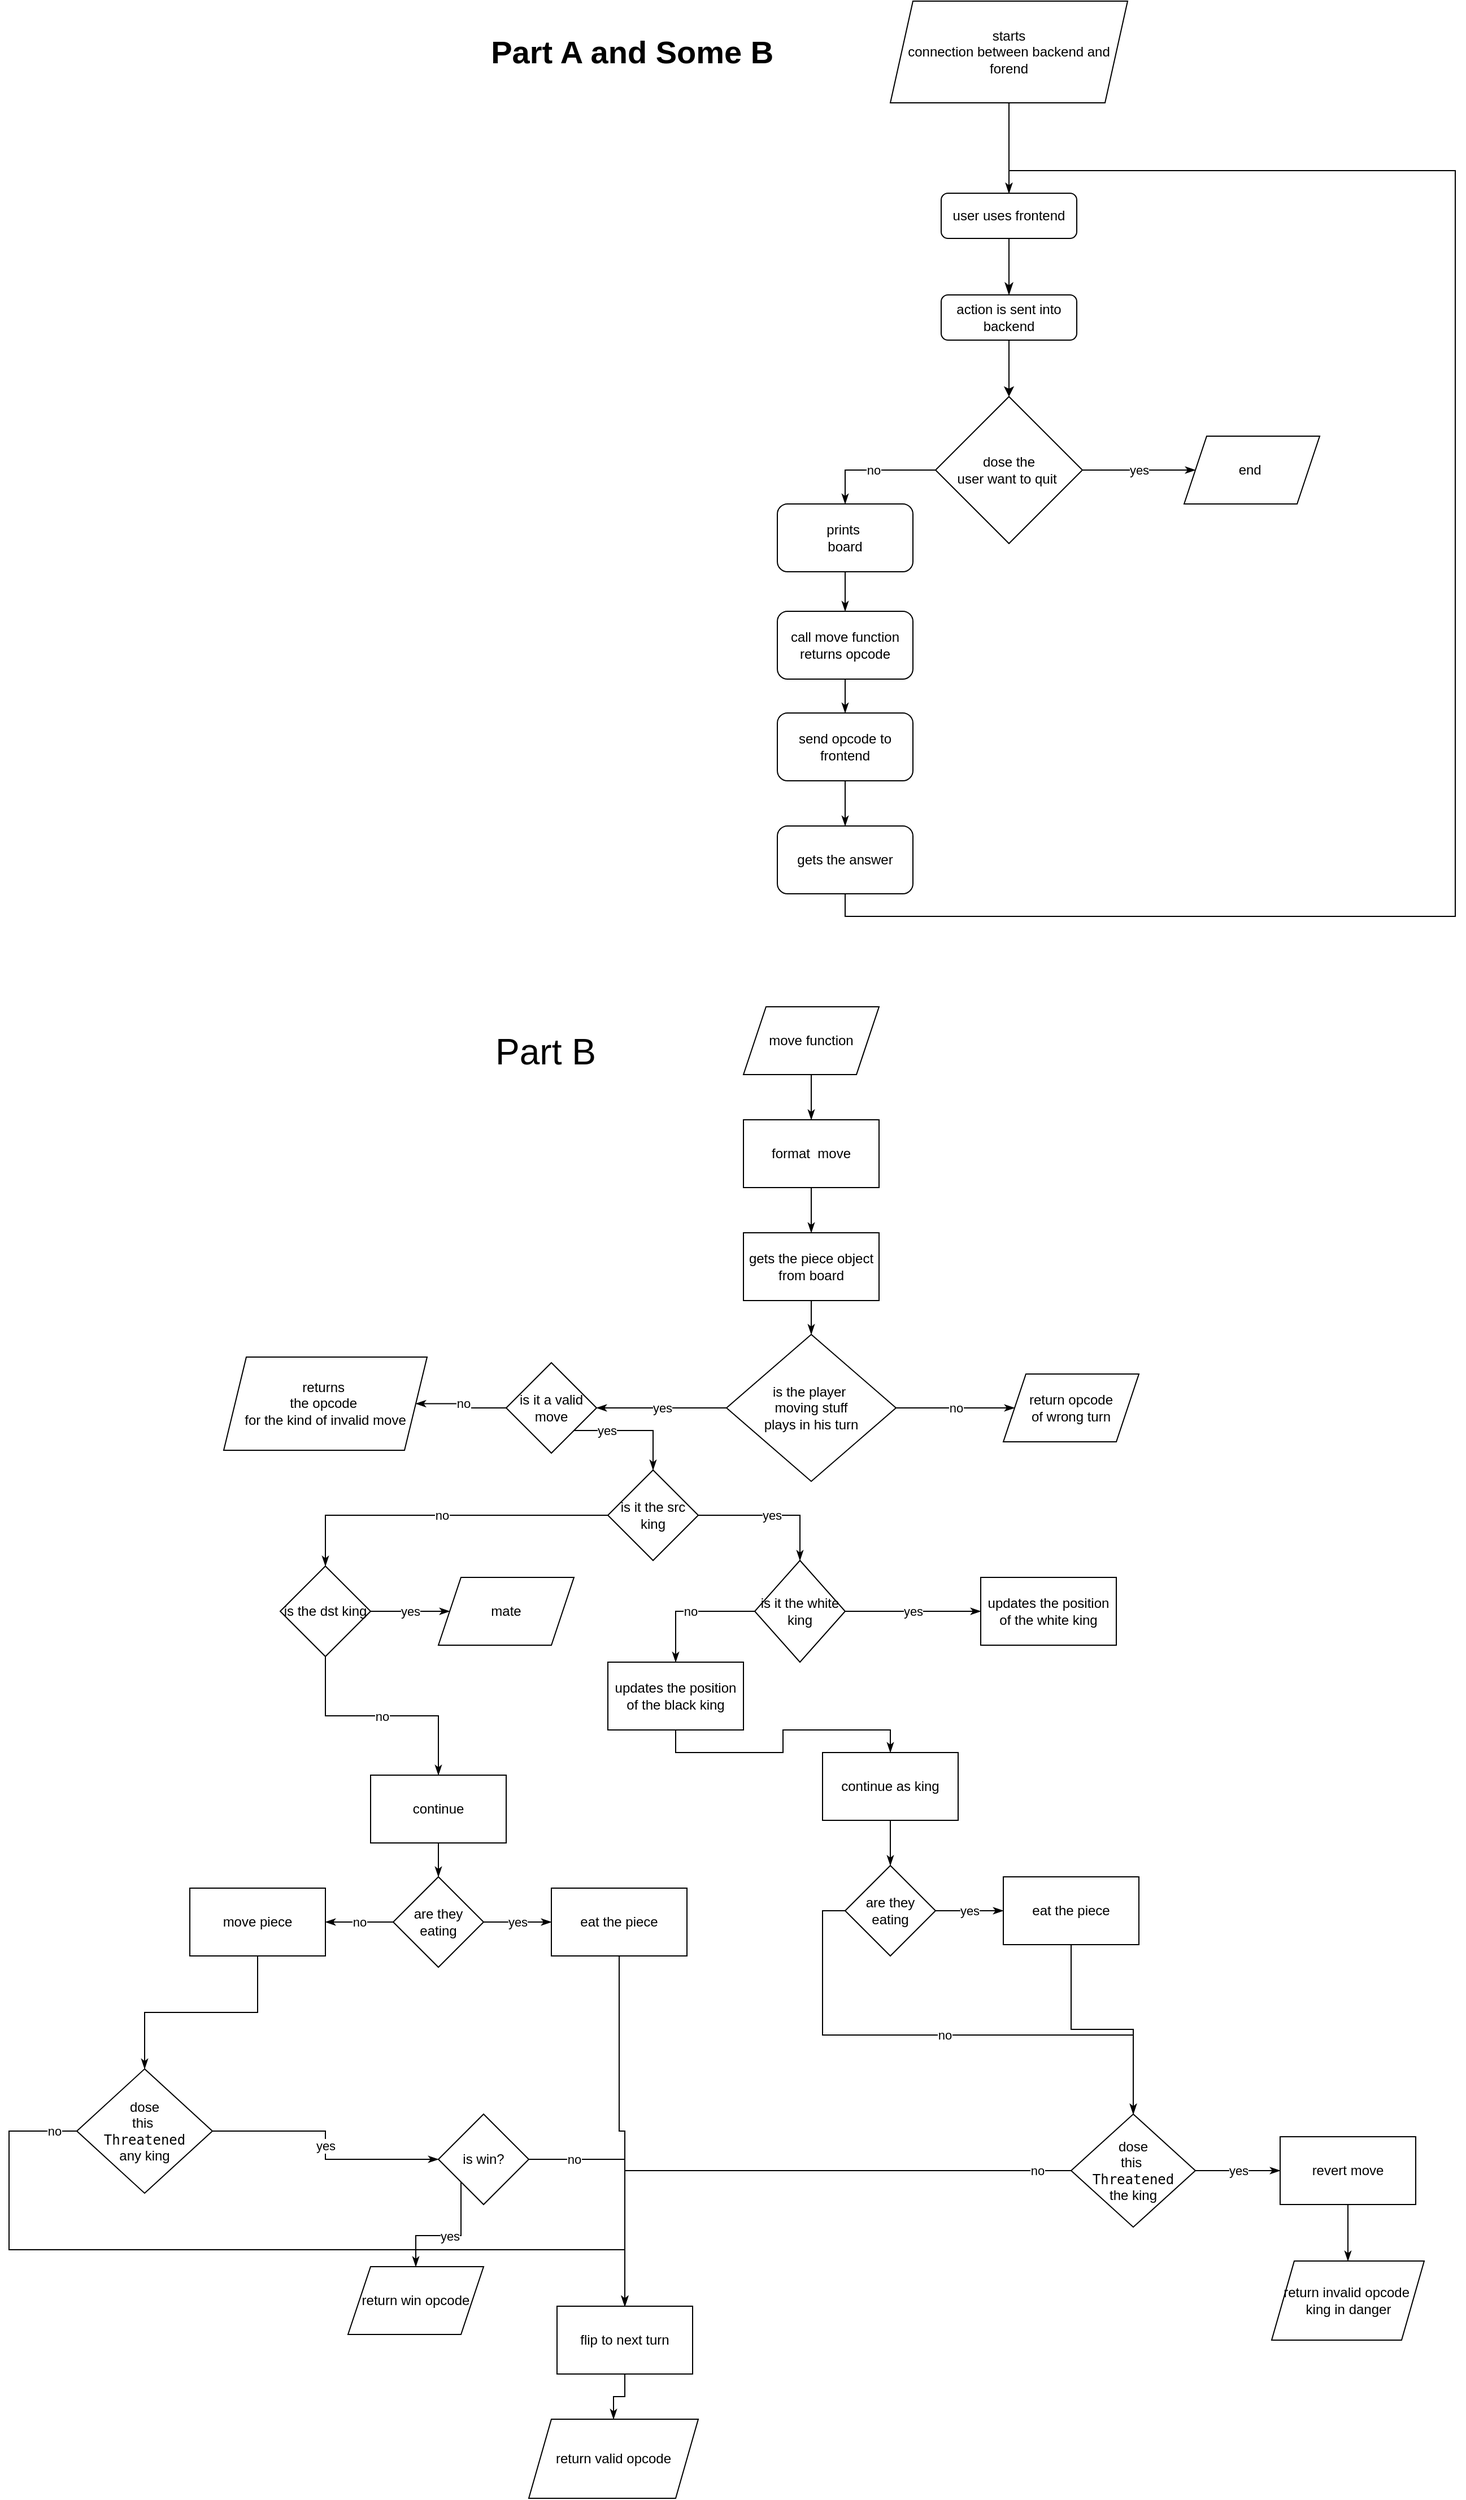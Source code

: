 <mxfile version="14.5.10" type="gitlab">
  <diagram id="C5RBs43oDa-KdzZeNtuy" name="Page-1">
    <mxGraphModel dx="2222" dy="800" grid="1" gridSize="10" guides="1" tooltips="1" connect="1" arrows="1" fold="1" page="0" pageScale="1" pageWidth="827" pageHeight="1169" background="none" math="0" shadow="0">
      <root>
        <mxCell id="WIyWlLk6GJQsqaUBKTNV-0" />
        <mxCell id="WIyWlLk6GJQsqaUBKTNV-1" parent="WIyWlLk6GJQsqaUBKTNV-0" />
        <mxCell id="WIyWlLk6GJQsqaUBKTNV-2" value="" style="rounded=0;html=1;jettySize=auto;orthogonalLoop=1;fontSize=11;endArrow=classicThin;endFill=1;endSize=8;strokeWidth=1;shadow=0;labelBackgroundColor=none;edgeStyle=orthogonalEdgeStyle;" parent="WIyWlLk6GJQsqaUBKTNV-1" source="WIyWlLk6GJQsqaUBKTNV-3" edge="1">
          <mxGeometry relative="1" as="geometry">
            <mxPoint x="265" y="270" as="targetPoint" />
          </mxGeometry>
        </mxCell>
        <mxCell id="WIyWlLk6GJQsqaUBKTNV-3" value="user uses frontend" style="rounded=1;whiteSpace=wrap;html=1;fontSize=12;glass=0;strokeWidth=1;shadow=0;" parent="WIyWlLk6GJQsqaUBKTNV-1" vertex="1">
          <mxGeometry x="205" y="180" width="120" height="40" as="geometry" />
        </mxCell>
        <mxCell id="NfqlUaPuq0_2wCcx_4f7-4" style="edgeStyle=orthogonalEdgeStyle;rounded=0;orthogonalLoop=1;jettySize=auto;html=1;exitX=0.5;exitY=1;exitDx=0;exitDy=0;entryX=0.5;entryY=0;entryDx=0;entryDy=0;" edge="1" parent="WIyWlLk6GJQsqaUBKTNV-1" source="NfqlUaPuq0_2wCcx_4f7-0" target="NfqlUaPuq0_2wCcx_4f7-3">
          <mxGeometry relative="1" as="geometry" />
        </mxCell>
        <mxCell id="NfqlUaPuq0_2wCcx_4f7-0" value="action is sent into backend" style="rounded=1;whiteSpace=wrap;html=1;fontSize=12;glass=0;strokeWidth=1;shadow=0;" vertex="1" parent="WIyWlLk6GJQsqaUBKTNV-1">
          <mxGeometry x="205" y="270" width="120" height="40" as="geometry" />
        </mxCell>
        <mxCell id="NfqlUaPuq0_2wCcx_4f7-10" value="yes" style="edgeStyle=orthogonalEdgeStyle;rounded=0;orthogonalLoop=1;jettySize=auto;html=1;exitX=1;exitY=0.5;exitDx=0;exitDy=0;endArrow=classicThin;endFill=1;" edge="1" parent="WIyWlLk6GJQsqaUBKTNV-1" source="NfqlUaPuq0_2wCcx_4f7-3" target="NfqlUaPuq0_2wCcx_4f7-7">
          <mxGeometry relative="1" as="geometry" />
        </mxCell>
        <mxCell id="NfqlUaPuq0_2wCcx_4f7-13" value="no" style="edgeStyle=orthogonalEdgeStyle;rounded=0;orthogonalLoop=1;jettySize=auto;html=1;exitX=0;exitY=0.5;exitDx=0;exitDy=0;entryX=0.5;entryY=0;entryDx=0;entryDy=0;endArrow=classicThin;endFill=1;" edge="1" parent="WIyWlLk6GJQsqaUBKTNV-1" source="NfqlUaPuq0_2wCcx_4f7-3" target="NfqlUaPuq0_2wCcx_4f7-12">
          <mxGeometry relative="1" as="geometry" />
        </mxCell>
        <mxCell id="NfqlUaPuq0_2wCcx_4f7-3" value="dose the &lt;br&gt;user want to quit&amp;nbsp;" style="rhombus;whiteSpace=wrap;html=1;" vertex="1" parent="WIyWlLk6GJQsqaUBKTNV-1">
          <mxGeometry x="200" y="360" width="130" height="130" as="geometry" />
        </mxCell>
        <mxCell id="NfqlUaPuq0_2wCcx_4f7-7" value="end&amp;nbsp;" style="shape=parallelogram;perimeter=parallelogramPerimeter;whiteSpace=wrap;html=1;fixedSize=1;" vertex="1" parent="WIyWlLk6GJQsqaUBKTNV-1">
          <mxGeometry x="420" y="395" width="120" height="60" as="geometry" />
        </mxCell>
        <mxCell id="NfqlUaPuq0_2wCcx_4f7-9" style="edgeStyle=orthogonalEdgeStyle;rounded=0;orthogonalLoop=1;jettySize=auto;html=1;entryX=0.5;entryY=0;entryDx=0;entryDy=0;endArrow=classicThin;endFill=1;" edge="1" parent="WIyWlLk6GJQsqaUBKTNV-1" source="NfqlUaPuq0_2wCcx_4f7-8" target="WIyWlLk6GJQsqaUBKTNV-3">
          <mxGeometry relative="1" as="geometry" />
        </mxCell>
        <mxCell id="NfqlUaPuq0_2wCcx_4f7-8" value="starts&lt;br&gt;connection between backend and forend" style="shape=parallelogram;perimeter=parallelogramPerimeter;whiteSpace=wrap;html=1;fixedSize=1;" vertex="1" parent="WIyWlLk6GJQsqaUBKTNV-1">
          <mxGeometry x="160" y="10" width="210" height="90" as="geometry" />
        </mxCell>
        <mxCell id="NfqlUaPuq0_2wCcx_4f7-15" value="" style="edgeStyle=orthogonalEdgeStyle;rounded=0;orthogonalLoop=1;jettySize=auto;html=1;endArrow=classicThin;endFill=1;" edge="1" parent="WIyWlLk6GJQsqaUBKTNV-1" source="NfqlUaPuq0_2wCcx_4f7-12">
          <mxGeometry relative="1" as="geometry">
            <mxPoint x="120" y="550" as="targetPoint" />
          </mxGeometry>
        </mxCell>
        <mxCell id="NfqlUaPuq0_2wCcx_4f7-12" value="prints&amp;nbsp;&lt;br&gt;board" style="rounded=1;whiteSpace=wrap;html=1;" vertex="1" parent="WIyWlLk6GJQsqaUBKTNV-1">
          <mxGeometry x="60" y="455" width="120" height="60" as="geometry" />
        </mxCell>
        <mxCell id="NfqlUaPuq0_2wCcx_4f7-18" value="" style="edgeStyle=orthogonalEdgeStyle;rounded=0;orthogonalLoop=1;jettySize=auto;html=1;endArrow=classicThin;endFill=1;" edge="1" parent="WIyWlLk6GJQsqaUBKTNV-1" source="NfqlUaPuq0_2wCcx_4f7-16" target="NfqlUaPuq0_2wCcx_4f7-17">
          <mxGeometry relative="1" as="geometry" />
        </mxCell>
        <mxCell id="NfqlUaPuq0_2wCcx_4f7-16" value="call move function&lt;br&gt;returns opcode" style="rounded=1;whiteSpace=wrap;html=1;" vertex="1" parent="WIyWlLk6GJQsqaUBKTNV-1">
          <mxGeometry x="60" y="550" width="120" height="60" as="geometry" />
        </mxCell>
        <mxCell id="NfqlUaPuq0_2wCcx_4f7-20" value="" style="edgeStyle=orthogonalEdgeStyle;rounded=0;orthogonalLoop=1;jettySize=auto;html=1;endArrow=classicThin;endFill=1;" edge="1" parent="WIyWlLk6GJQsqaUBKTNV-1" source="NfqlUaPuq0_2wCcx_4f7-17" target="NfqlUaPuq0_2wCcx_4f7-19">
          <mxGeometry relative="1" as="geometry" />
        </mxCell>
        <mxCell id="NfqlUaPuq0_2wCcx_4f7-17" value="send opcode to&lt;br&gt;frontend" style="rounded=1;whiteSpace=wrap;html=1;" vertex="1" parent="WIyWlLk6GJQsqaUBKTNV-1">
          <mxGeometry x="60" y="640" width="120" height="60" as="geometry" />
        </mxCell>
        <mxCell id="NfqlUaPuq0_2wCcx_4f7-21" style="edgeStyle=orthogonalEdgeStyle;rounded=0;orthogonalLoop=1;jettySize=auto;html=1;exitX=0.5;exitY=1;exitDx=0;exitDy=0;entryX=0.5;entryY=0;entryDx=0;entryDy=0;endArrow=classicThin;endFill=1;" edge="1" parent="WIyWlLk6GJQsqaUBKTNV-1" source="NfqlUaPuq0_2wCcx_4f7-19" target="WIyWlLk6GJQsqaUBKTNV-3">
          <mxGeometry relative="1" as="geometry">
            <Array as="points">
              <mxPoint x="120" y="820" />
              <mxPoint x="660" y="820" />
              <mxPoint x="660" y="160" />
              <mxPoint x="265" y="160" />
            </Array>
          </mxGeometry>
        </mxCell>
        <mxCell id="NfqlUaPuq0_2wCcx_4f7-19" value="gets the answer" style="whiteSpace=wrap;html=1;rounded=1;" vertex="1" parent="WIyWlLk6GJQsqaUBKTNV-1">
          <mxGeometry x="60" y="740" width="120" height="60" as="geometry" />
        </mxCell>
        <mxCell id="NfqlUaPuq0_2wCcx_4f7-26" value="" style="edgeStyle=orthogonalEdgeStyle;rounded=0;orthogonalLoop=1;jettySize=auto;html=1;endArrow=classicThin;endFill=1;" edge="1" parent="WIyWlLk6GJQsqaUBKTNV-1" source="NfqlUaPuq0_2wCcx_4f7-23" target="NfqlUaPuq0_2wCcx_4f7-25">
          <mxGeometry relative="1" as="geometry" />
        </mxCell>
        <mxCell id="NfqlUaPuq0_2wCcx_4f7-23" value="move function" style="shape=parallelogram;perimeter=parallelogramPerimeter;whiteSpace=wrap;html=1;fixedSize=1;" vertex="1" parent="WIyWlLk6GJQsqaUBKTNV-1">
          <mxGeometry x="30" y="900" width="120" height="60" as="geometry" />
        </mxCell>
        <mxCell id="NfqlUaPuq0_2wCcx_4f7-28" value="" style="edgeStyle=orthogonalEdgeStyle;rounded=0;orthogonalLoop=1;jettySize=auto;html=1;endArrow=classicThin;endFill=1;" edge="1" parent="WIyWlLk6GJQsqaUBKTNV-1" source="NfqlUaPuq0_2wCcx_4f7-25" target="NfqlUaPuq0_2wCcx_4f7-27">
          <mxGeometry relative="1" as="geometry" />
        </mxCell>
        <mxCell id="NfqlUaPuq0_2wCcx_4f7-25" value="format&amp;nbsp; move&lt;br&gt;" style="whiteSpace=wrap;html=1;" vertex="1" parent="WIyWlLk6GJQsqaUBKTNV-1">
          <mxGeometry x="30" y="1000" width="120" height="60" as="geometry" />
        </mxCell>
        <mxCell id="NfqlUaPuq0_2wCcx_4f7-38" style="edgeStyle=orthogonalEdgeStyle;rounded=0;orthogonalLoop=1;jettySize=auto;html=1;exitX=0.5;exitY=1;exitDx=0;exitDy=0;entryX=0.5;entryY=0;entryDx=0;entryDy=0;endArrow=classicThin;endFill=1;" edge="1" parent="WIyWlLk6GJQsqaUBKTNV-1" source="NfqlUaPuq0_2wCcx_4f7-27" target="NfqlUaPuq0_2wCcx_4f7-37">
          <mxGeometry relative="1" as="geometry" />
        </mxCell>
        <mxCell id="NfqlUaPuq0_2wCcx_4f7-27" value="gets the piece object from board" style="whiteSpace=wrap;html=1;" vertex="1" parent="WIyWlLk6GJQsqaUBKTNV-1">
          <mxGeometry x="30" y="1100" width="120" height="60" as="geometry" />
        </mxCell>
        <mxCell id="NfqlUaPuq0_2wCcx_4f7-41" value="no" style="edgeStyle=orthogonalEdgeStyle;rounded=0;orthogonalLoop=1;jettySize=auto;html=1;endArrow=classicThin;endFill=1;" edge="1" parent="WIyWlLk6GJQsqaUBKTNV-1" source="NfqlUaPuq0_2wCcx_4f7-37" target="NfqlUaPuq0_2wCcx_4f7-40">
          <mxGeometry relative="1" as="geometry" />
        </mxCell>
        <mxCell id="NfqlUaPuq0_2wCcx_4f7-45" value="yes" style="edgeStyle=orthogonalEdgeStyle;rounded=0;orthogonalLoop=1;jettySize=auto;html=1;endArrow=classicThin;endFill=1;" edge="1" parent="WIyWlLk6GJQsqaUBKTNV-1" source="NfqlUaPuq0_2wCcx_4f7-37" target="NfqlUaPuq0_2wCcx_4f7-44">
          <mxGeometry relative="1" as="geometry" />
        </mxCell>
        <mxCell id="NfqlUaPuq0_2wCcx_4f7-37" value="is the player&amp;nbsp;&lt;br&gt;moving stuff&lt;br&gt;plays in his turn" style="rhombus;whiteSpace=wrap;html=1;" vertex="1" parent="WIyWlLk6GJQsqaUBKTNV-1">
          <mxGeometry x="15" y="1190" width="150" height="130" as="geometry" />
        </mxCell>
        <mxCell id="NfqlUaPuq0_2wCcx_4f7-40" value="return opcode&lt;br&gt;of wrong turn" style="shape=parallelogram;perimeter=parallelogramPerimeter;whiteSpace=wrap;html=1;fixedSize=1;" vertex="1" parent="WIyWlLk6GJQsqaUBKTNV-1">
          <mxGeometry x="260" y="1225" width="120" height="60" as="geometry" />
        </mxCell>
        <mxCell id="NfqlUaPuq0_2wCcx_4f7-48" value="yes" style="edgeStyle=orthogonalEdgeStyle;rounded=0;orthogonalLoop=1;jettySize=auto;html=1;exitX=1;exitY=1;exitDx=0;exitDy=0;entryX=0.5;entryY=0;entryDx=0;entryDy=0;endArrow=classicThin;endFill=1;" edge="1" parent="WIyWlLk6GJQsqaUBKTNV-1" source="NfqlUaPuq0_2wCcx_4f7-44" target="NfqlUaPuq0_2wCcx_4f7-47">
          <mxGeometry x="-0.448" relative="1" as="geometry">
            <mxPoint as="offset" />
          </mxGeometry>
        </mxCell>
        <mxCell id="NfqlUaPuq0_2wCcx_4f7-52" value="no" style="edgeStyle=orthogonalEdgeStyle;rounded=0;orthogonalLoop=1;jettySize=auto;html=1;endArrow=classicThin;endFill=1;" edge="1" parent="WIyWlLk6GJQsqaUBKTNV-1" source="NfqlUaPuq0_2wCcx_4f7-44" target="NfqlUaPuq0_2wCcx_4f7-51">
          <mxGeometry relative="1" as="geometry" />
        </mxCell>
        <mxCell id="NfqlUaPuq0_2wCcx_4f7-44" value="is it a valid move" style="rhombus;whiteSpace=wrap;html=1;" vertex="1" parent="WIyWlLk6GJQsqaUBKTNV-1">
          <mxGeometry x="-180" y="1215" width="80" height="80" as="geometry" />
        </mxCell>
        <mxCell id="NfqlUaPuq0_2wCcx_4f7-59" value="yes" style="edgeStyle=orthogonalEdgeStyle;rounded=0;orthogonalLoop=1;jettySize=auto;html=1;exitX=1;exitY=0.5;exitDx=0;exitDy=0;entryX=0.5;entryY=0;entryDx=0;entryDy=0;endArrow=classicThin;endFill=1;" edge="1" parent="WIyWlLk6GJQsqaUBKTNV-1" source="NfqlUaPuq0_2wCcx_4f7-47" target="NfqlUaPuq0_2wCcx_4f7-58">
          <mxGeometry relative="1" as="geometry" />
        </mxCell>
        <mxCell id="NfqlUaPuq0_2wCcx_4f7-63" value="no" style="edgeStyle=orthogonalEdgeStyle;rounded=0;orthogonalLoop=1;jettySize=auto;html=1;exitX=0;exitY=0.5;exitDx=0;exitDy=0;entryX=0.5;entryY=0;entryDx=0;entryDy=0;endArrow=classicThin;endFill=1;" edge="1" parent="WIyWlLk6GJQsqaUBKTNV-1" source="NfqlUaPuq0_2wCcx_4f7-47" target="NfqlUaPuq0_2wCcx_4f7-61">
          <mxGeometry relative="1" as="geometry" />
        </mxCell>
        <mxCell id="NfqlUaPuq0_2wCcx_4f7-47" value="is it the src king" style="rhombus;whiteSpace=wrap;html=1;" vertex="1" parent="WIyWlLk6GJQsqaUBKTNV-1">
          <mxGeometry x="-90" y="1310" width="80" height="80" as="geometry" />
        </mxCell>
        <mxCell id="NfqlUaPuq0_2wCcx_4f7-51" value="returns&amp;nbsp;&lt;br&gt;the opcode&amp;nbsp;&lt;br&gt;for the kind of invalid move" style="shape=parallelogram;perimeter=parallelogramPerimeter;whiteSpace=wrap;html=1;fixedSize=1;" vertex="1" parent="WIyWlLk6GJQsqaUBKTNV-1">
          <mxGeometry x="-430" y="1210" width="180" height="82.5" as="geometry" />
        </mxCell>
        <mxCell id="NfqlUaPuq0_2wCcx_4f7-66" value="yes" style="edgeStyle=orthogonalEdgeStyle;rounded=0;orthogonalLoop=1;jettySize=auto;html=1;endArrow=classicThin;endFill=1;" edge="1" parent="WIyWlLk6GJQsqaUBKTNV-1" source="NfqlUaPuq0_2wCcx_4f7-58" target="NfqlUaPuq0_2wCcx_4f7-65">
          <mxGeometry relative="1" as="geometry" />
        </mxCell>
        <mxCell id="NfqlUaPuq0_2wCcx_4f7-69" value="no" style="edgeStyle=orthogonalEdgeStyle;rounded=0;orthogonalLoop=1;jettySize=auto;html=1;endArrow=classicThin;endFill=1;entryX=0.5;entryY=0;entryDx=0;entryDy=0;" edge="1" parent="WIyWlLk6GJQsqaUBKTNV-1" source="NfqlUaPuq0_2wCcx_4f7-58" target="NfqlUaPuq0_2wCcx_4f7-68">
          <mxGeometry relative="1" as="geometry" />
        </mxCell>
        <mxCell id="NfqlUaPuq0_2wCcx_4f7-58" value="is it the white king" style="rhombus;whiteSpace=wrap;html=1;" vertex="1" parent="WIyWlLk6GJQsqaUBKTNV-1">
          <mxGeometry x="40" y="1390" width="80" height="90" as="geometry" />
        </mxCell>
        <mxCell id="NfqlUaPuq0_2wCcx_4f7-71" value="yes" style="edgeStyle=orthogonalEdgeStyle;rounded=0;orthogonalLoop=1;jettySize=auto;html=1;endArrow=classicThin;endFill=1;" edge="1" parent="WIyWlLk6GJQsqaUBKTNV-1" source="NfqlUaPuq0_2wCcx_4f7-61" target="NfqlUaPuq0_2wCcx_4f7-70">
          <mxGeometry relative="1" as="geometry" />
        </mxCell>
        <mxCell id="NfqlUaPuq0_2wCcx_4f7-76" value="no" style="edgeStyle=orthogonalEdgeStyle;rounded=0;orthogonalLoop=1;jettySize=auto;html=1;endArrow=classicThin;endFill=1;entryX=0.5;entryY=0;entryDx=0;entryDy=0;" edge="1" parent="WIyWlLk6GJQsqaUBKTNV-1" source="NfqlUaPuq0_2wCcx_4f7-61" target="NfqlUaPuq0_2wCcx_4f7-79">
          <mxGeometry relative="1" as="geometry">
            <mxPoint x="-470" y="1480" as="targetPoint" />
          </mxGeometry>
        </mxCell>
        <mxCell id="NfqlUaPuq0_2wCcx_4f7-61" value="is the dst king" style="rhombus;whiteSpace=wrap;html=1;" vertex="1" parent="WIyWlLk6GJQsqaUBKTNV-1">
          <mxGeometry x="-380" y="1395" width="80" height="80" as="geometry" />
        </mxCell>
        <mxCell id="NfqlUaPuq0_2wCcx_4f7-65" value="updates the position of the white king" style="whiteSpace=wrap;html=1;" vertex="1" parent="WIyWlLk6GJQsqaUBKTNV-1">
          <mxGeometry x="240" y="1405" width="120" height="60" as="geometry" />
        </mxCell>
        <mxCell id="NfqlUaPuq0_2wCcx_4f7-88" style="edgeStyle=orthogonalEdgeStyle;rounded=0;orthogonalLoop=1;jettySize=auto;html=1;exitX=0.5;exitY=1;exitDx=0;exitDy=0;entryX=0.5;entryY=0;entryDx=0;entryDy=0;endArrow=classicThin;endFill=1;" edge="1" parent="WIyWlLk6GJQsqaUBKTNV-1" source="NfqlUaPuq0_2wCcx_4f7-68" target="NfqlUaPuq0_2wCcx_4f7-87">
          <mxGeometry relative="1" as="geometry" />
        </mxCell>
        <mxCell id="NfqlUaPuq0_2wCcx_4f7-68" value="updates the position of the black king" style="whiteSpace=wrap;html=1;" vertex="1" parent="WIyWlLk6GJQsqaUBKTNV-1">
          <mxGeometry x="-90" y="1480" width="120" height="60" as="geometry" />
        </mxCell>
        <mxCell id="NfqlUaPuq0_2wCcx_4f7-70" value="mate" style="shape=parallelogram;perimeter=parallelogramPerimeter;whiteSpace=wrap;html=1;fixedSize=1;" vertex="1" parent="WIyWlLk6GJQsqaUBKTNV-1">
          <mxGeometry x="-240" y="1405" width="120" height="60" as="geometry" />
        </mxCell>
        <mxCell id="NfqlUaPuq0_2wCcx_4f7-84" style="edgeStyle=orthogonalEdgeStyle;rounded=0;orthogonalLoop=1;jettySize=auto;html=1;exitX=0.5;exitY=1;exitDx=0;exitDy=0;endArrow=classicThin;endFill=1;" edge="1" parent="WIyWlLk6GJQsqaUBKTNV-1" source="NfqlUaPuq0_2wCcx_4f7-79" target="NfqlUaPuq0_2wCcx_4f7-82">
          <mxGeometry relative="1" as="geometry" />
        </mxCell>
        <mxCell id="NfqlUaPuq0_2wCcx_4f7-79" value="continue" style="rounded=0;whiteSpace=wrap;html=1;" vertex="1" parent="WIyWlLk6GJQsqaUBKTNV-1">
          <mxGeometry x="-300" y="1580" width="120" height="60" as="geometry" />
        </mxCell>
        <mxCell id="NfqlUaPuq0_2wCcx_4f7-81" value="yes" style="edgeStyle=orthogonalEdgeStyle;rounded=0;orthogonalLoop=1;jettySize=auto;html=1;endArrow=classicThin;endFill=1;" edge="1" parent="WIyWlLk6GJQsqaUBKTNV-1" source="NfqlUaPuq0_2wCcx_4f7-82" target="NfqlUaPuq0_2wCcx_4f7-83">
          <mxGeometry relative="1" as="geometry" />
        </mxCell>
        <mxCell id="NfqlUaPuq0_2wCcx_4f7-96" value="no" style="edgeStyle=orthogonalEdgeStyle;rounded=0;orthogonalLoop=1;jettySize=auto;html=1;endArrow=classicThin;endFill=1;" edge="1" parent="WIyWlLk6GJQsqaUBKTNV-1" source="NfqlUaPuq0_2wCcx_4f7-82" target="NfqlUaPuq0_2wCcx_4f7-95">
          <mxGeometry relative="1" as="geometry" />
        </mxCell>
        <mxCell id="NfqlUaPuq0_2wCcx_4f7-82" value="are they eating" style="rhombus;whiteSpace=wrap;html=1;" vertex="1" parent="WIyWlLk6GJQsqaUBKTNV-1">
          <mxGeometry x="-280" y="1670" width="80" height="80" as="geometry" />
        </mxCell>
        <mxCell id="NfqlUaPuq0_2wCcx_4f7-104" style="edgeStyle=orthogonalEdgeStyle;rounded=0;orthogonalLoop=1;jettySize=auto;html=1;exitX=0.5;exitY=1;exitDx=0;exitDy=0;entryX=0.5;entryY=0;entryDx=0;entryDy=0;endArrow=classicThin;endFill=1;" edge="1" parent="WIyWlLk6GJQsqaUBKTNV-1" source="NfqlUaPuq0_2wCcx_4f7-83" target="NfqlUaPuq0_2wCcx_4f7-101">
          <mxGeometry relative="1" as="geometry" />
        </mxCell>
        <mxCell id="NfqlUaPuq0_2wCcx_4f7-83" value="eat the piece" style="whiteSpace=wrap;html=1;" vertex="1" parent="WIyWlLk6GJQsqaUBKTNV-1">
          <mxGeometry x="-140" y="1680" width="120" height="60" as="geometry" />
        </mxCell>
        <mxCell id="NfqlUaPuq0_2wCcx_4f7-85" value="return valid opcode" style="shape=parallelogram;perimeter=parallelogramPerimeter;whiteSpace=wrap;html=1;fixedSize=1;" vertex="1" parent="WIyWlLk6GJQsqaUBKTNV-1">
          <mxGeometry x="-160" y="2150" width="150" height="70" as="geometry" />
        </mxCell>
        <mxCell id="NfqlUaPuq0_2wCcx_4f7-94" style="edgeStyle=orthogonalEdgeStyle;rounded=0;orthogonalLoop=1;jettySize=auto;html=1;exitX=0.5;exitY=1;exitDx=0;exitDy=0;entryX=0.5;entryY=0;entryDx=0;entryDy=0;endArrow=classicThin;endFill=1;" edge="1" parent="WIyWlLk6GJQsqaUBKTNV-1" source="NfqlUaPuq0_2wCcx_4f7-87" target="NfqlUaPuq0_2wCcx_4f7-90">
          <mxGeometry relative="1" as="geometry" />
        </mxCell>
        <mxCell id="NfqlUaPuq0_2wCcx_4f7-87" value="continue as king" style="rounded=0;whiteSpace=wrap;html=1;" vertex="1" parent="WIyWlLk6GJQsqaUBKTNV-1">
          <mxGeometry x="100" y="1560" width="120" height="60" as="geometry" />
        </mxCell>
        <mxCell id="NfqlUaPuq0_2wCcx_4f7-89" value="yes" style="edgeStyle=orthogonalEdgeStyle;rounded=0;orthogonalLoop=1;jettySize=auto;html=1;endArrow=classicThin;endFill=1;" edge="1" parent="WIyWlLk6GJQsqaUBKTNV-1" source="NfqlUaPuq0_2wCcx_4f7-90" target="NfqlUaPuq0_2wCcx_4f7-92">
          <mxGeometry relative="1" as="geometry" />
        </mxCell>
        <mxCell id="NfqlUaPuq0_2wCcx_4f7-117" value="no" style="edgeStyle=orthogonalEdgeStyle;rounded=0;orthogonalLoop=1;jettySize=auto;html=1;exitX=0;exitY=0.5;exitDx=0;exitDy=0;entryX=0.5;entryY=0;entryDx=0;entryDy=0;endArrow=classicThin;endFill=1;" edge="1" parent="WIyWlLk6GJQsqaUBKTNV-1" source="NfqlUaPuq0_2wCcx_4f7-90" target="NfqlUaPuq0_2wCcx_4f7-106">
          <mxGeometry relative="1" as="geometry" />
        </mxCell>
        <mxCell id="NfqlUaPuq0_2wCcx_4f7-90" value="are they eating" style="rhombus;whiteSpace=wrap;html=1;" vertex="1" parent="WIyWlLk6GJQsqaUBKTNV-1">
          <mxGeometry x="120" y="1660" width="80" height="80" as="geometry" />
        </mxCell>
        <mxCell id="NfqlUaPuq0_2wCcx_4f7-119" style="edgeStyle=orthogonalEdgeStyle;rounded=0;orthogonalLoop=1;jettySize=auto;html=1;exitX=0.5;exitY=1;exitDx=0;exitDy=0;entryX=0.5;entryY=0;entryDx=0;entryDy=0;endArrow=classicThin;endFill=1;" edge="1" parent="WIyWlLk6GJQsqaUBKTNV-1" source="NfqlUaPuq0_2wCcx_4f7-92" target="NfqlUaPuq0_2wCcx_4f7-106">
          <mxGeometry relative="1" as="geometry" />
        </mxCell>
        <mxCell id="NfqlUaPuq0_2wCcx_4f7-92" value="eat the piece" style="whiteSpace=wrap;html=1;" vertex="1" parent="WIyWlLk6GJQsqaUBKTNV-1">
          <mxGeometry x="260" y="1670" width="120" height="60" as="geometry" />
        </mxCell>
        <mxCell id="NfqlUaPuq0_2wCcx_4f7-121" style="edgeStyle=orthogonalEdgeStyle;rounded=0;orthogonalLoop=1;jettySize=auto;html=1;exitX=0.5;exitY=1;exitDx=0;exitDy=0;entryX=0.5;entryY=0;entryDx=0;entryDy=0;endArrow=classicThin;endFill=1;" edge="1" parent="WIyWlLk6GJQsqaUBKTNV-1" source="NfqlUaPuq0_2wCcx_4f7-95" target="NfqlUaPuq0_2wCcx_4f7-120">
          <mxGeometry relative="1" as="geometry" />
        </mxCell>
        <mxCell id="NfqlUaPuq0_2wCcx_4f7-95" value="move piece" style="whiteSpace=wrap;html=1;" vertex="1" parent="WIyWlLk6GJQsqaUBKTNV-1">
          <mxGeometry x="-460" y="1680" width="120" height="60" as="geometry" />
        </mxCell>
        <mxCell id="NfqlUaPuq0_2wCcx_4f7-102" style="edgeStyle=orthogonalEdgeStyle;rounded=0;orthogonalLoop=1;jettySize=auto;html=1;entryX=0.5;entryY=0;entryDx=0;entryDy=0;endArrow=classicThin;endFill=1;" edge="1" parent="WIyWlLk6GJQsqaUBKTNV-1" source="NfqlUaPuq0_2wCcx_4f7-101" target="NfqlUaPuq0_2wCcx_4f7-85">
          <mxGeometry relative="1" as="geometry" />
        </mxCell>
        <mxCell id="NfqlUaPuq0_2wCcx_4f7-101" value="flip to next turn" style="rounded=0;whiteSpace=wrap;html=1;" vertex="1" parent="WIyWlLk6GJQsqaUBKTNV-1">
          <mxGeometry x="-135" y="2050" width="120" height="60" as="geometry" />
        </mxCell>
        <mxCell id="NfqlUaPuq0_2wCcx_4f7-110" value="yes" style="edgeStyle=orthogonalEdgeStyle;rounded=0;orthogonalLoop=1;jettySize=auto;html=1;endArrow=classicThin;endFill=1;" edge="1" parent="WIyWlLk6GJQsqaUBKTNV-1" source="NfqlUaPuq0_2wCcx_4f7-106" target="NfqlUaPuq0_2wCcx_4f7-109">
          <mxGeometry relative="1" as="geometry" />
        </mxCell>
        <mxCell id="NfqlUaPuq0_2wCcx_4f7-115" value="no" style="edgeStyle=orthogonalEdgeStyle;rounded=0;orthogonalLoop=1;jettySize=auto;html=1;exitX=0;exitY=0.5;exitDx=0;exitDy=0;entryX=0.5;entryY=0;entryDx=0;entryDy=0;endArrow=classicThin;endFill=1;" edge="1" parent="WIyWlLk6GJQsqaUBKTNV-1" source="NfqlUaPuq0_2wCcx_4f7-106" target="NfqlUaPuq0_2wCcx_4f7-101">
          <mxGeometry x="-0.883" relative="1" as="geometry">
            <mxPoint as="offset" />
          </mxGeometry>
        </mxCell>
        <mxCell id="NfqlUaPuq0_2wCcx_4f7-106" value="dose&lt;br&gt;this&amp;nbsp;&lt;br&gt;&lt;code&gt;Threatened&lt;br&gt;&lt;/code&gt;the king" style="rhombus;whiteSpace=wrap;html=1;" vertex="1" parent="WIyWlLk6GJQsqaUBKTNV-1">
          <mxGeometry x="320" y="1880" width="110" height="100" as="geometry" />
        </mxCell>
        <mxCell id="NfqlUaPuq0_2wCcx_4f7-112" value="" style="edgeStyle=orthogonalEdgeStyle;rounded=0;orthogonalLoop=1;jettySize=auto;html=1;endArrow=classicThin;endFill=1;" edge="1" parent="WIyWlLk6GJQsqaUBKTNV-1" source="NfqlUaPuq0_2wCcx_4f7-109" target="NfqlUaPuq0_2wCcx_4f7-111">
          <mxGeometry relative="1" as="geometry" />
        </mxCell>
        <mxCell id="NfqlUaPuq0_2wCcx_4f7-109" value="revert move" style="whiteSpace=wrap;html=1;" vertex="1" parent="WIyWlLk6GJQsqaUBKTNV-1">
          <mxGeometry x="505" y="1900" width="120" height="60" as="geometry" />
        </mxCell>
        <mxCell id="NfqlUaPuq0_2wCcx_4f7-111" value="return invalid opcode&amp;nbsp;&lt;br&gt;king in danger" style="shape=parallelogram;perimeter=parallelogramPerimeter;whiteSpace=wrap;html=1;fixedSize=1;" vertex="1" parent="WIyWlLk6GJQsqaUBKTNV-1">
          <mxGeometry x="497.5" y="2010" width="135" height="70" as="geometry" />
        </mxCell>
        <mxCell id="NfqlUaPuq0_2wCcx_4f7-123" value="yes" style="edgeStyle=orthogonalEdgeStyle;rounded=0;orthogonalLoop=1;jettySize=auto;html=1;endArrow=classicThin;endFill=1;" edge="1" parent="WIyWlLk6GJQsqaUBKTNV-1" source="NfqlUaPuq0_2wCcx_4f7-120" target="NfqlUaPuq0_2wCcx_4f7-122">
          <mxGeometry relative="1" as="geometry" />
        </mxCell>
        <mxCell id="NfqlUaPuq0_2wCcx_4f7-127" value="no" style="edgeStyle=orthogonalEdgeStyle;rounded=0;orthogonalLoop=1;jettySize=auto;html=1;exitX=0;exitY=0.5;exitDx=0;exitDy=0;entryX=0.5;entryY=0;entryDx=0;entryDy=0;endArrow=classicThin;endFill=1;" edge="1" parent="WIyWlLk6GJQsqaUBKTNV-1" source="NfqlUaPuq0_2wCcx_4f7-120" target="NfqlUaPuq0_2wCcx_4f7-101">
          <mxGeometry x="-0.947" relative="1" as="geometry">
            <Array as="points">
              <mxPoint x="-620" y="1895" />
              <mxPoint x="-620" y="2000" />
              <mxPoint x="-75" y="2000" />
            </Array>
            <mxPoint as="offset" />
          </mxGeometry>
        </mxCell>
        <mxCell id="NfqlUaPuq0_2wCcx_4f7-120" value="dose&lt;br&gt;this&amp;nbsp;&lt;br&gt;&lt;code&gt;Threatened&lt;br&gt;&lt;/code&gt;any king" style="rhombus;whiteSpace=wrap;html=1;" vertex="1" parent="WIyWlLk6GJQsqaUBKTNV-1">
          <mxGeometry x="-560" y="1840" width="120" height="110" as="geometry" />
        </mxCell>
        <mxCell id="NfqlUaPuq0_2wCcx_4f7-124" value="no" style="edgeStyle=orthogonalEdgeStyle;rounded=0;orthogonalLoop=1;jettySize=auto;html=1;exitX=1;exitY=0.5;exitDx=0;exitDy=0;entryX=0.5;entryY=0;entryDx=0;entryDy=0;endArrow=classicThin;endFill=1;" edge="1" parent="WIyWlLk6GJQsqaUBKTNV-1" source="NfqlUaPuq0_2wCcx_4f7-122" target="NfqlUaPuq0_2wCcx_4f7-101">
          <mxGeometry x="-0.628" relative="1" as="geometry">
            <mxPoint as="offset" />
          </mxGeometry>
        </mxCell>
        <mxCell id="NfqlUaPuq0_2wCcx_4f7-125" value="yes" style="edgeStyle=orthogonalEdgeStyle;rounded=0;orthogonalLoop=1;jettySize=auto;html=1;exitX=0;exitY=1;exitDx=0;exitDy=0;endArrow=classicThin;endFill=1;entryX=0.5;entryY=0;entryDx=0;entryDy=0;" edge="1" parent="WIyWlLk6GJQsqaUBKTNV-1" source="NfqlUaPuq0_2wCcx_4f7-122" target="NfqlUaPuq0_2wCcx_4f7-126">
          <mxGeometry relative="1" as="geometry">
            <mxPoint x="-290" y="2030" as="targetPoint" />
          </mxGeometry>
        </mxCell>
        <mxCell id="NfqlUaPuq0_2wCcx_4f7-122" value="is win?" style="rhombus;whiteSpace=wrap;html=1;" vertex="1" parent="WIyWlLk6GJQsqaUBKTNV-1">
          <mxGeometry x="-240" y="1880" width="80" height="80" as="geometry" />
        </mxCell>
        <mxCell id="NfqlUaPuq0_2wCcx_4f7-126" value="return win opcode" style="shape=parallelogram;perimeter=parallelogramPerimeter;whiteSpace=wrap;html=1;fixedSize=1;" vertex="1" parent="WIyWlLk6GJQsqaUBKTNV-1">
          <mxGeometry x="-320" y="2015" width="120" height="60" as="geometry" />
        </mxCell>
        <mxCell id="NfqlUaPuq0_2wCcx_4f7-128" value="&lt;font style=&quot;font-size: 32px&quot;&gt;Part B&lt;/font&gt;" style="text;html=1;strokeColor=none;fillColor=none;align=center;verticalAlign=middle;whiteSpace=wrap;rounded=0;" vertex="1" parent="WIyWlLk6GJQsqaUBKTNV-1">
          <mxGeometry x="-210" y="900" width="130" height="80" as="geometry" />
        </mxCell>
        <mxCell id="NfqlUaPuq0_2wCcx_4f7-129" value="&lt;font style=&quot;font-size: 28px&quot;&gt;&lt;b&gt;Part A and Some B&amp;nbsp;&lt;/b&gt;&lt;/font&gt;" style="text;html=1;align=center;verticalAlign=middle;resizable=0;points=[];autosize=1;strokeColor=none;" vertex="1" parent="WIyWlLk6GJQsqaUBKTNV-1">
          <mxGeometry x="-200" y="45" width="270" height="20" as="geometry" />
        </mxCell>
      </root>
    </mxGraphModel>
  </diagram>
</mxfile>
